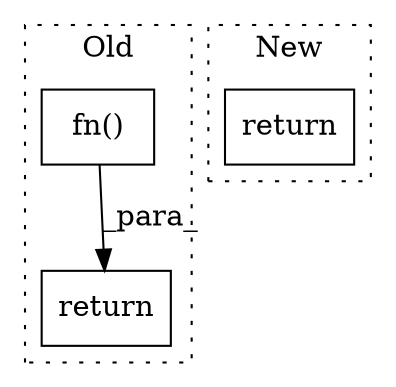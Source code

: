 digraph G {
subgraph cluster0 {
1 [label="fn()" a="75" s="380,389" l="8,1" shape="box"];
3 [label="return" a="93" s="373" l="7" shape="box"];
label = "Old";
style="dotted";
}
subgraph cluster1 {
2 [label="return" a="93" s="316" l="7" shape="box"];
label = "New";
style="dotted";
}
1 -> 3 [label="_para_"];
}